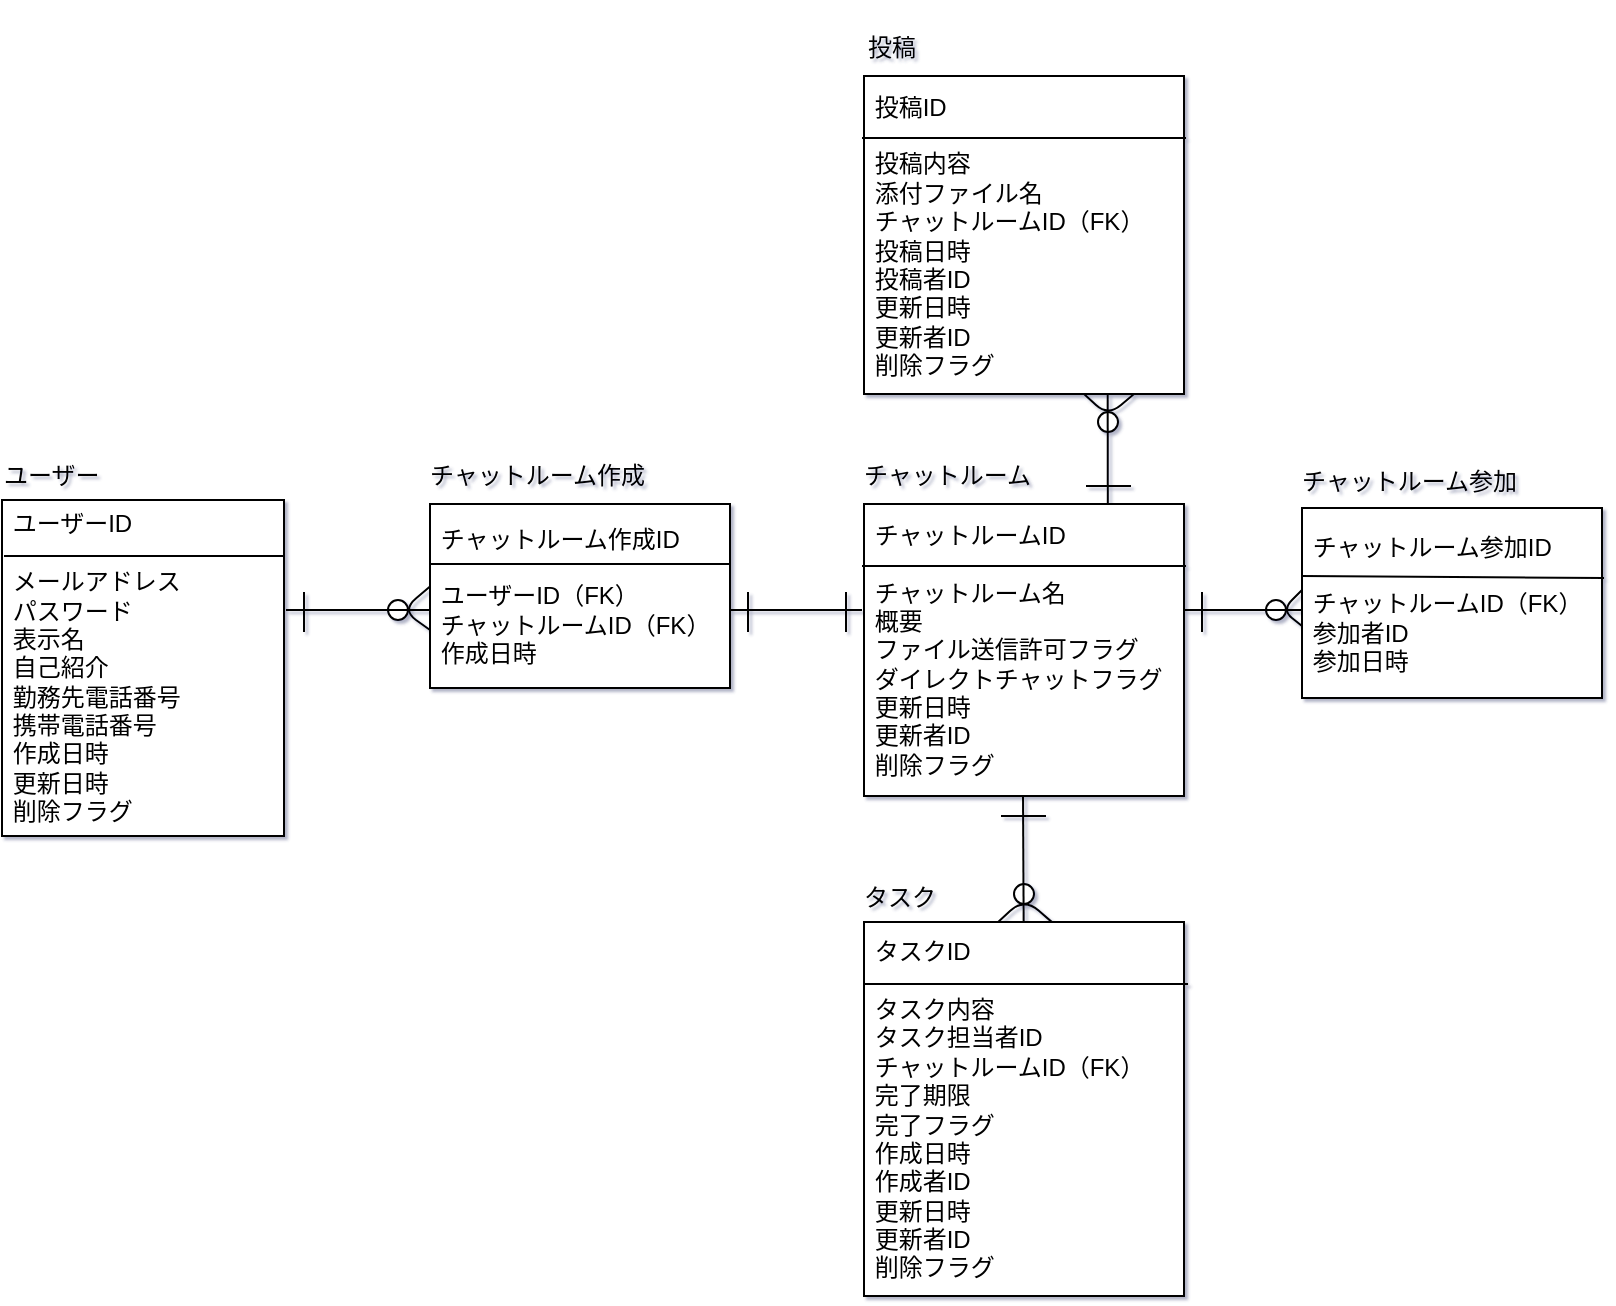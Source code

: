 <mxfile version="13.1.3">
    <diagram id="6hGFLwfOUW9BJ-s0fimq" name="Page-1">
        <mxGraphModel dx="612" dy="572" grid="1" gridSize="10" guides="1" tooltips="1" connect="0" arrows="1" fold="1" page="1" pageScale="1" pageWidth="1169" pageHeight="827" math="0" shadow="1">
            <root>
                <mxCell id="0"/>
                <mxCell id="1" parent="0"/>
                <mxCell id="61" value="" style="ellipse;whiteSpace=wrap;html=1;aspect=fixed;" parent="1" vertex="1">
                    <mxGeometry x="608" y="246" width="10" height="10" as="geometry"/>
                </mxCell>
                <mxCell id="60" value="" style="ellipse;whiteSpace=wrap;html=1;aspect=fixed;" parent="1" vertex="1">
                    <mxGeometry x="692" y="340" width="10" height="10" as="geometry"/>
                </mxCell>
                <mxCell id="62" value="" style="ellipse;whiteSpace=wrap;html=1;aspect=fixed;" parent="1" vertex="1">
                    <mxGeometry x="566" y="482" width="10" height="10" as="geometry"/>
                </mxCell>
                <mxCell id="53" value="" style="endArrow=none;html=1;exitX=0.591;exitY=0.003;exitDx=0;exitDy=0;exitPerimeter=0;" parent="1" edge="1">
                    <mxGeometry width="50" height="50" relative="1" as="geometry">
                        <mxPoint x="585.56" y="501.561" as="sourcePoint"/>
                        <mxPoint x="557" y="502" as="targetPoint"/>
                        <Array as="points">
                            <mxPoint x="571" y="489"/>
                        </Array>
                    </mxGeometry>
                </mxCell>
                <mxCell id="41" value="" style="ellipse;whiteSpace=wrap;html=1;aspect=fixed;" parent="1" vertex="1">
                    <mxGeometry x="253" y="340" width="10" height="10" as="geometry"/>
                </mxCell>
                <mxCell id="29" value="" style="endArrow=none;html=1;exitX=0.499;exitY=0.004;exitDx=0;exitDy=0;exitPerimeter=0;" parent="1" source="30" edge="1">
                    <mxGeometry width="50" height="50" relative="1" as="geometry">
                        <mxPoint x="571" y="498" as="sourcePoint"/>
                        <mxPoint x="570.5" y="437" as="targetPoint"/>
                    </mxGeometry>
                </mxCell>
                <mxCell id="22" value="" style="endArrow=none;html=1;" parent="1" edge="1">
                    <mxGeometry width="50" height="50" relative="1" as="geometry">
                        <mxPoint x="651" y="345" as="sourcePoint"/>
                        <mxPoint x="711" y="345" as="targetPoint"/>
                    </mxGeometry>
                </mxCell>
                <mxCell id="24" value="" style="endArrow=none;html=1;entryX=0.013;entryY=0.576;entryDx=0;entryDy=0;entryPerimeter=0;" parent="1" target="9" edge="1">
                    <mxGeometry width="50" height="50" relative="1" as="geometry">
                        <mxPoint x="202" y="345" as="sourcePoint"/>
                        <mxPoint x="271" y="338" as="targetPoint"/>
                    </mxGeometry>
                </mxCell>
                <mxCell id="23" value="" style="endArrow=none;html=1;" parent="1" edge="1">
                    <mxGeometry width="50" height="50" relative="1" as="geometry">
                        <mxPoint x="421" y="345" as="sourcePoint"/>
                        <mxPoint x="490" y="345" as="targetPoint"/>
                    </mxGeometry>
                </mxCell>
                <mxCell id="18" value="&amp;nbsp;投稿ID&lt;br&gt;&lt;br&gt;&amp;nbsp;投稿内容&lt;br&gt;&amp;nbsp;添付ファイル名&lt;br&gt;&amp;nbsp;チャットルームID（FK）&lt;br&gt;&amp;nbsp;投稿日時&lt;br&gt;&amp;nbsp;投稿者ID&lt;br&gt;&amp;nbsp;更新日時&lt;br&gt;&amp;nbsp;更新者ID&lt;br&gt;&amp;nbsp;削除フラグ" style="rounded=0;whiteSpace=wrap;html=1;align=left;" parent="1" vertex="1">
                    <mxGeometry x="491" y="78" width="160" height="159" as="geometry"/>
                </mxCell>
                <mxCell id="2" value="&amp;nbsp;ユーザーID&lt;br&gt;&lt;br&gt;&amp;nbsp;メールアドレス&lt;br&gt;&amp;nbsp;パスワード&lt;br&gt;&amp;nbsp;表示名&lt;br&gt;&amp;nbsp;自己紹介&lt;br&gt;&amp;nbsp;勤務先電話番号&lt;br&gt;&amp;nbsp;携帯電話番号&lt;br&gt;&amp;nbsp;作成日時&lt;br&gt;&amp;nbsp;更新日時&lt;br&gt;&amp;nbsp;削除フラグ" style="rounded=0;whiteSpace=wrap;html=1;align=left;" parent="1" vertex="1">
                    <mxGeometry x="60" y="290" width="141" height="168" as="geometry"/>
                </mxCell>
                <mxCell id="9" value="&amp;nbsp;チャットルーム作成ID&lt;br&gt;&lt;br&gt;&amp;nbsp;ユーザーID（FK）&lt;br&gt;&amp;nbsp;チャットルームID（FK）&lt;br&gt;&amp;nbsp;作成日時" style="rounded=0;whiteSpace=wrap;html=1;align=left;" parent="1" vertex="1">
                    <mxGeometry x="274" y="292" width="150" height="92" as="geometry"/>
                </mxCell>
                <mxCell id="12" value="&amp;nbsp;チャットルームID&lt;br&gt;&lt;br&gt;&amp;nbsp;チャットルーム名&lt;br&gt;&amp;nbsp;概要&lt;br&gt;&amp;nbsp;ファイル送信許可フラグ&lt;br&gt;&amp;nbsp;ダイレクトチャットフラグ&lt;br&gt;&amp;nbsp;更新日時&lt;br&gt;&amp;nbsp;更新者ID&lt;br&gt;&amp;nbsp;削除フラグ" style="rounded=0;whiteSpace=wrap;html=1;align=left;" parent="1" vertex="1">
                    <mxGeometry x="491" y="292" width="160" height="146" as="geometry"/>
                </mxCell>
                <mxCell id="15" value="&amp;nbsp;チャットルーム参加ID&lt;br&gt;&lt;br&gt;&amp;nbsp;チャットルームID（FK）&lt;br&gt;&amp;nbsp;参加者ID&lt;br&gt;&amp;nbsp;参加日時" style="rounded=0;whiteSpace=wrap;html=1;align=left;" parent="1" vertex="1">
                    <mxGeometry x="710" y="294" width="150" height="95" as="geometry"/>
                </mxCell>
                <mxCell id="3" value="" style="endArrow=none;html=1;entryX=1;entryY=0.207;entryDx=0;entryDy=0;entryPerimeter=0;" parent="1" edge="1">
                    <mxGeometry width="50" height="50" relative="1" as="geometry">
                        <mxPoint x="61" y="318" as="sourcePoint"/>
                        <mxPoint x="201" y="317.98" as="targetPoint"/>
                    </mxGeometry>
                </mxCell>
                <mxCell id="11" value="" style="endArrow=none;html=1;" parent="1" edge="1">
                    <mxGeometry width="50" height="50" relative="1" as="geometry">
                        <mxPoint x="274" y="322.02" as="sourcePoint"/>
                        <mxPoint x="424" y="322" as="targetPoint"/>
                    </mxGeometry>
                </mxCell>
                <mxCell id="14" value="" style="endArrow=none;html=1;" parent="1" edge="1">
                    <mxGeometry width="50" height="50" relative="1" as="geometry">
                        <mxPoint x="490" y="323.02" as="sourcePoint"/>
                        <mxPoint x="652" y="323" as="targetPoint"/>
                    </mxGeometry>
                </mxCell>
                <mxCell id="17" value="" style="endArrow=none;html=1;" parent="1" edge="1">
                    <mxGeometry width="50" height="50" relative="1" as="geometry">
                        <mxPoint x="710" y="328" as="sourcePoint"/>
                        <mxPoint x="861" y="329" as="targetPoint"/>
                    </mxGeometry>
                </mxCell>
                <mxCell id="20" value="" style="endArrow=none;html=1;" parent="1" edge="1">
                    <mxGeometry width="50" height="50" relative="1" as="geometry">
                        <mxPoint x="490" y="109.02" as="sourcePoint"/>
                        <mxPoint x="652" y="109" as="targetPoint"/>
                    </mxGeometry>
                </mxCell>
                <mxCell id="30" value="&amp;nbsp;タスクID&lt;br&gt;&lt;br&gt;&amp;nbsp;タスク内容&lt;br&gt;&amp;nbsp;タスク担当者ID&lt;br&gt;&amp;nbsp;チャットルームID（FK）&lt;br&gt;&amp;nbsp;完了期限&lt;br&gt;&amp;nbsp;完了フラグ&lt;br&gt;&amp;nbsp;作成日時&lt;br&gt;&amp;nbsp;作成者ID&lt;br&gt;&amp;nbsp;更新日時&lt;br&gt;&amp;nbsp;更新者ID&lt;br&gt;&amp;nbsp;削除フラグ" style="rounded=0;whiteSpace=wrap;html=1;align=left;" parent="1" vertex="1">
                    <mxGeometry x="491" y="501" width="160" height="187" as="geometry"/>
                </mxCell>
                <mxCell id="31" value="" style="endArrow=none;html=1;" parent="1" edge="1">
                    <mxGeometry width="50" height="50" relative="1" as="geometry">
                        <mxPoint x="491" y="532.02" as="sourcePoint"/>
                        <mxPoint x="653" y="532" as="targetPoint"/>
                    </mxGeometry>
                </mxCell>
                <mxCell id="35" value="" style="endArrow=none;html=1;" parent="1" edge="1">
                    <mxGeometry width="50" height="50" relative="1" as="geometry">
                        <mxPoint x="626" y="237" as="sourcePoint"/>
                        <mxPoint x="601" y="237" as="targetPoint"/>
                        <Array as="points">
                            <mxPoint x="613" y="248"/>
                        </Array>
                    </mxGeometry>
                </mxCell>
                <mxCell id="38" value="" style="endArrow=none;html=1;" parent="1" edge="1">
                    <mxGeometry width="50" height="50" relative="1" as="geometry">
                        <mxPoint x="211" y="356" as="sourcePoint"/>
                        <mxPoint x="211" y="336" as="targetPoint"/>
                    </mxGeometry>
                </mxCell>
                <mxCell id="39" value="" style="endArrow=none;html=1;entryX=0.001;entryY=0.48;entryDx=0;entryDy=0;entryPerimeter=0;" parent="1" edge="1">
                    <mxGeometry width="50" height="50" relative="1" as="geometry">
                        <mxPoint x="274" y="355" as="sourcePoint"/>
                        <mxPoint x="274.15" y="333.16" as="targetPoint"/>
                        <Array as="points">
                            <mxPoint x="260" y="345"/>
                        </Array>
                    </mxGeometry>
                </mxCell>
                <mxCell id="42" value="" style="endArrow=none;html=1;" parent="1" edge="1">
                    <mxGeometry width="50" height="50" relative="1" as="geometry">
                        <mxPoint x="433" y="356" as="sourcePoint"/>
                        <mxPoint x="433" y="336" as="targetPoint"/>
                    </mxGeometry>
                </mxCell>
                <mxCell id="43" value="" style="endArrow=none;html=1;" parent="1" edge="1">
                    <mxGeometry width="50" height="50" relative="1" as="geometry">
                        <mxPoint x="482" y="356" as="sourcePoint"/>
                        <mxPoint x="482" y="336" as="targetPoint"/>
                    </mxGeometry>
                </mxCell>
                <mxCell id="44" value="" style="endArrow=none;html=1;" parent="1" edge="1">
                    <mxGeometry width="50" height="50" relative="1" as="geometry">
                        <mxPoint x="660" y="356" as="sourcePoint"/>
                        <mxPoint x="660" y="336" as="targetPoint"/>
                    </mxGeometry>
                </mxCell>
                <mxCell id="45" value="" style="endArrow=none;html=1;" parent="1" edge="1">
                    <mxGeometry width="50" height="50" relative="1" as="geometry">
                        <mxPoint x="710" y="353" as="sourcePoint"/>
                        <mxPoint x="710" y="335" as="targetPoint"/>
                        <Array as="points">
                            <mxPoint x="700" y="345"/>
                        </Array>
                    </mxGeometry>
                </mxCell>
                <mxCell id="47" value="" style="endArrow=none;html=1;" parent="1" edge="1">
                    <mxGeometry width="50" height="50" relative="1" as="geometry">
                        <mxPoint x="624.5" y="283" as="sourcePoint"/>
                        <mxPoint x="602" y="283" as="targetPoint"/>
                    </mxGeometry>
                </mxCell>
                <mxCell id="52" value="" style="endArrow=none;html=1;" parent="1" edge="1">
                    <mxGeometry width="50" height="50" relative="1" as="geometry">
                        <mxPoint x="582" y="448" as="sourcePoint"/>
                        <mxPoint x="559.5" y="448" as="targetPoint"/>
                    </mxGeometry>
                </mxCell>
                <mxCell id="64" value="" style="endArrow=none;html=1;entryX=0.499;entryY=1.001;entryDx=0;entryDy=0;entryPerimeter=0;" parent="1" edge="1">
                    <mxGeometry width="50" height="50" relative="1" as="geometry">
                        <mxPoint x="612.909" y="292" as="sourcePoint"/>
                        <mxPoint x="612.84" y="237.159" as="targetPoint"/>
                    </mxGeometry>
                </mxCell>
                <mxCell id="65" value="&lt;font style=&quot;font-size: 12px&quot;&gt;チャットルーム作成&lt;/font&gt;" style="text;strokeColor=none;fillColor=none;html=1;fontSize=24;fontStyle=0;verticalAlign=middle;align=left;" vertex="1" parent="1">
                    <mxGeometry x="272" y="254" width="100" height="40" as="geometry"/>
                </mxCell>
                <mxCell id="66" value="&lt;font style=&quot;font-size: 12px&quot;&gt;ユーザー&lt;/font&gt;" style="text;strokeColor=none;fillColor=none;html=1;fontSize=24;fontStyle=0;verticalAlign=middle;align=left;" vertex="1" parent="1">
                    <mxGeometry x="59" y="254" width="100" height="40" as="geometry"/>
                </mxCell>
                <mxCell id="67" value="&lt;font style=&quot;font-size: 12px&quot;&gt;投稿&lt;/font&gt;" style="text;strokeColor=none;fillColor=none;html=1;fontSize=24;fontStyle=0;verticalAlign=middle;align=left;" vertex="1" parent="1">
                    <mxGeometry x="491" y="40" width="100" height="40" as="geometry"/>
                </mxCell>
                <mxCell id="68" value="&lt;font style=&quot;font-size: 12px&quot;&gt;チャットルーム&lt;/font&gt;" style="text;strokeColor=none;fillColor=none;html=1;fontSize=24;fontStyle=0;verticalAlign=middle;align=left;" vertex="1" parent="1">
                    <mxGeometry x="489" y="254" width="100" height="40" as="geometry"/>
                </mxCell>
                <mxCell id="69" value="&lt;font style=&quot;font-size: 12px&quot;&gt;チャットルーム参加&lt;/font&gt;" style="text;strokeColor=none;fillColor=none;html=1;fontSize=24;fontStyle=0;verticalAlign=middle;align=left;" vertex="1" parent="1">
                    <mxGeometry x="708" y="257" width="100" height="40" as="geometry"/>
                </mxCell>
                <mxCell id="70" value="&lt;font style=&quot;font-size: 12px&quot;&gt;タスク&lt;/font&gt;" style="text;strokeColor=none;fillColor=none;html=1;fontSize=24;fontStyle=0;verticalAlign=middle;align=left;" vertex="1" parent="1">
                    <mxGeometry x="489" y="465" width="100" height="40" as="geometry"/>
                </mxCell>
            </root>
        </mxGraphModel>
    </diagram>
</mxfile>
